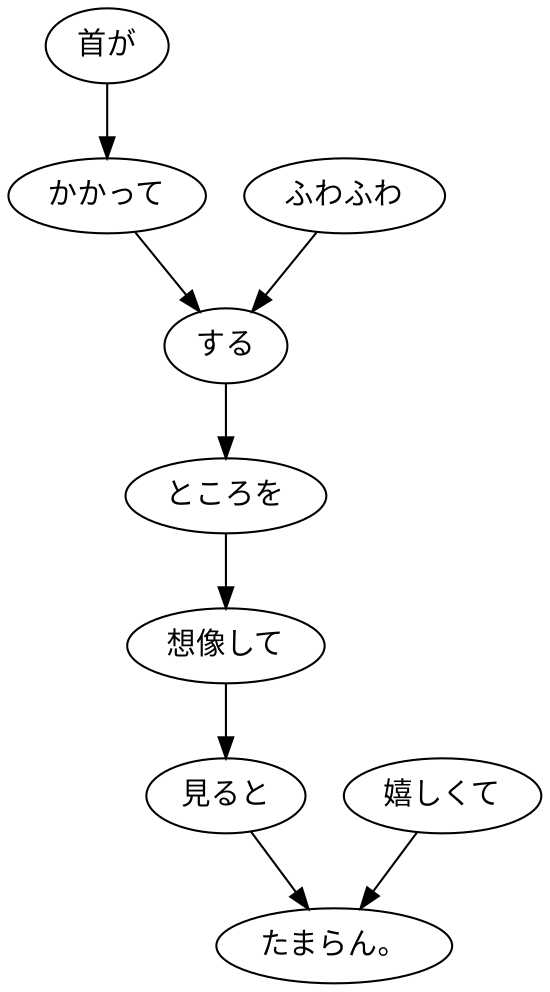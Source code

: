 digraph graph1084 {
	node0 [label="首が"];
	node1 [label="かかって"];
	node2 [label="ふわふわ"];
	node3 [label="する"];
	node4 [label="ところを"];
	node5 [label="想像して"];
	node6 [label="見ると"];
	node7 [label="嬉しくて"];
	node8 [label="たまらん。"];
	node0 -> node1;
	node1 -> node3;
	node2 -> node3;
	node3 -> node4;
	node4 -> node5;
	node5 -> node6;
	node6 -> node8;
	node7 -> node8;
}
